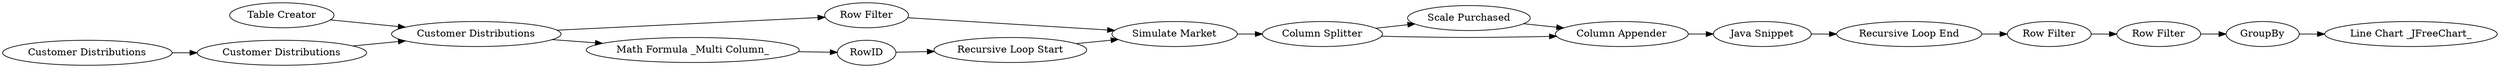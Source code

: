 digraph {
	7 -> 8
	10 -> 9
	21 -> 22
	13 -> 18
	25 -> 12
	18 -> 23
	12 -> 13
	10 -> 25
	2 -> 24
	1 -> 2
	23 -> 21
	9 -> 25
	4 -> 2
	6 -> 7
	24 -> 8
	8 -> 10
	3 -> 4
	5 -> 6
	2 -> 5
	5 [label="Math Formula _Multi Column_"]
	24 [label="Row Filter"]
	13 [label="Recursive Loop End"]
	1 [label="Table Creator"]
	7 [label="Recursive Loop Start"]
	22 [label="Line Chart _JFreeChart_"]
	9 [label="Scale Purchased"]
	23 [label="Row Filter"]
	4 [label="Customer Distributions"]
	18 [label="Row Filter"]
	21 [label=GroupBy]
	6 [label=RowID]
	8 [label="Simulate Market"]
	25 [label="Column Appender"]
	12 [label="Java Snippet"]
	3 [label="Customer Distributions"]
	2 [label="Customer Distributions"]
	10 [label="Column Splitter"]
	rankdir=LR
}
